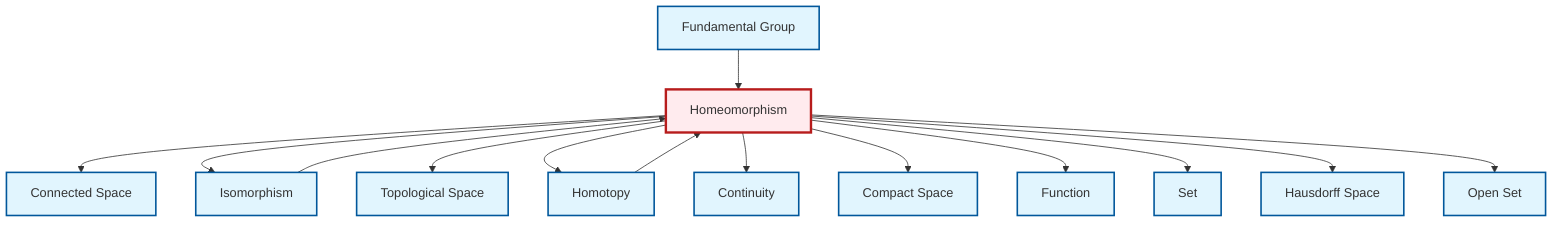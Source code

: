 graph TD
    classDef definition fill:#e1f5fe,stroke:#01579b,stroke-width:2px
    classDef theorem fill:#f3e5f5,stroke:#4a148c,stroke-width:2px
    classDef axiom fill:#fff3e0,stroke:#e65100,stroke-width:2px
    classDef example fill:#e8f5e9,stroke:#1b5e20,stroke-width:2px
    classDef current fill:#ffebee,stroke:#b71c1c,stroke-width:3px
    def-fundamental-group["Fundamental Group"]:::definition
    def-open-set["Open Set"]:::definition
    def-compact["Compact Space"]:::definition
    def-homeomorphism["Homeomorphism"]:::definition
    def-function["Function"]:::definition
    def-continuity["Continuity"]:::definition
    def-homotopy["Homotopy"]:::definition
    def-topological-space["Topological Space"]:::definition
    def-set["Set"]:::definition
    def-hausdorff["Hausdorff Space"]:::definition
    def-isomorphism["Isomorphism"]:::definition
    def-connected["Connected Space"]:::definition
    def-homeomorphism --> def-connected
    def-homeomorphism --> def-isomorphism
    def-homeomorphism --> def-topological-space
    def-homeomorphism --> def-homotopy
    def-homeomorphism --> def-continuity
    def-fundamental-group --> def-homeomorphism
    def-homeomorphism --> def-compact
    def-homeomorphism --> def-function
    def-isomorphism --> def-homeomorphism
    def-homeomorphism --> def-set
    def-homeomorphism --> def-hausdorff
    def-homeomorphism --> def-open-set
    def-homotopy --> def-homeomorphism
    class def-homeomorphism current